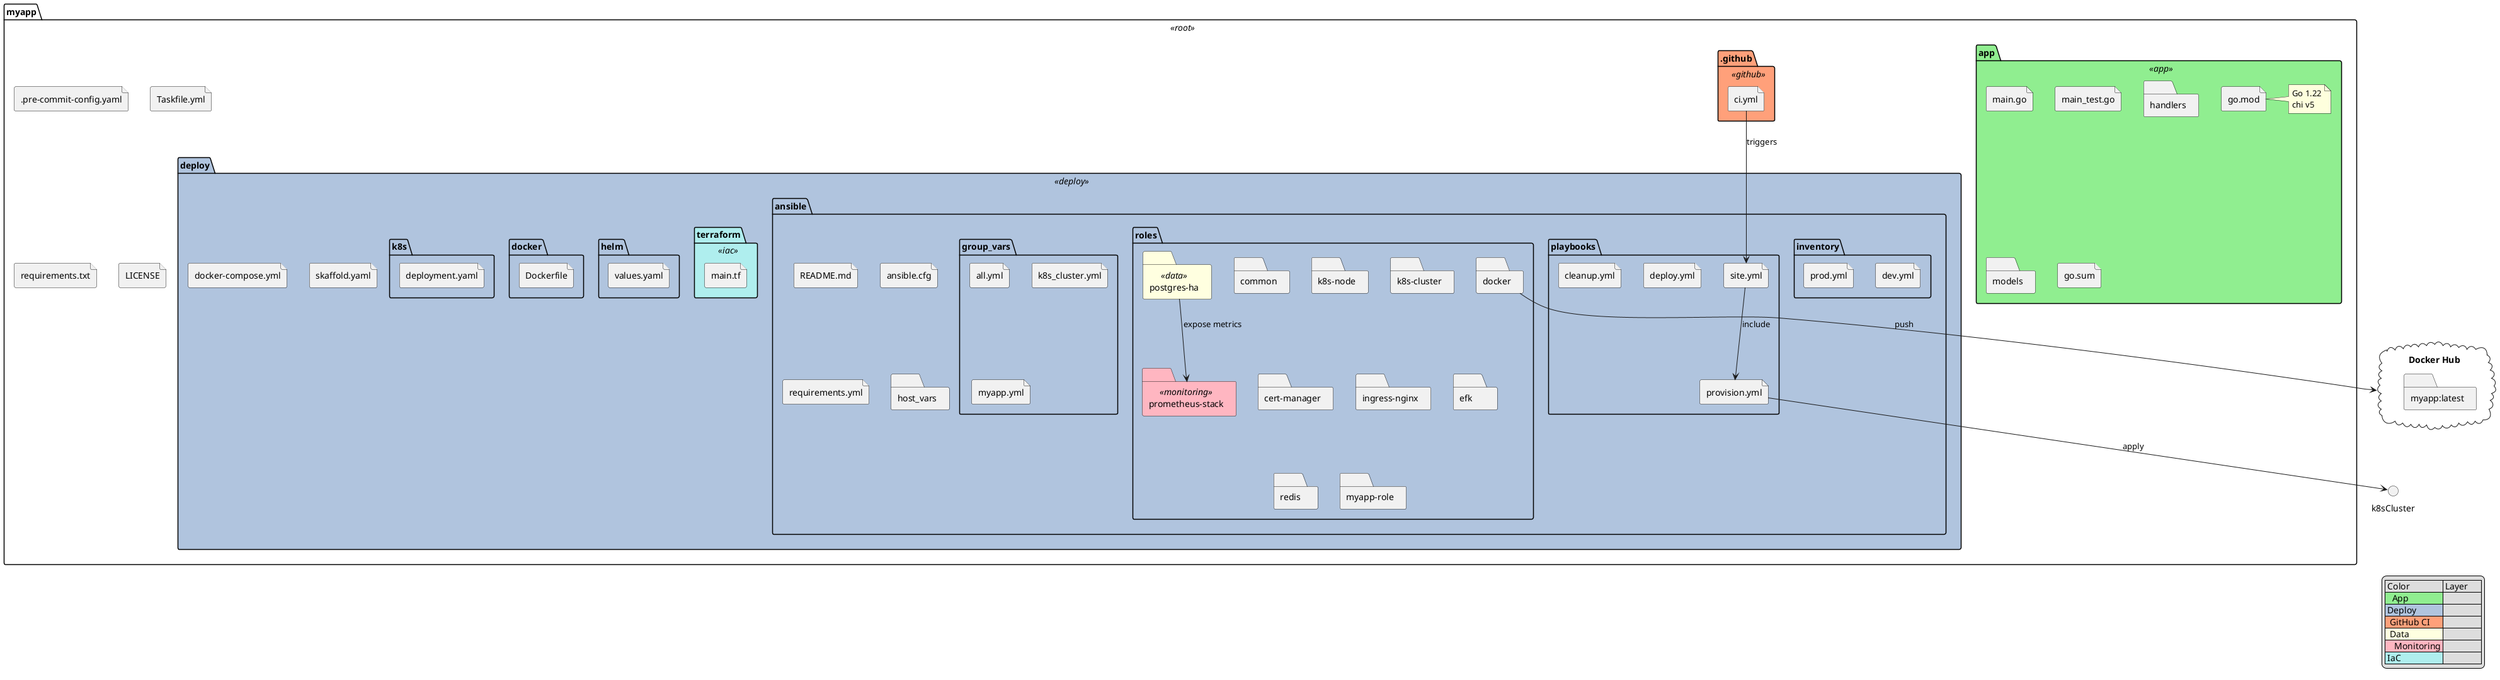 @startuml 123

' === цветовая схема по назначению ===
skinparam folderBackgroundColor<<root>>      White
skinparam folderBackgroundColor<<app>>       LightGreen
skinparam folderBackgroundColor<<deploy>>    LightSteelBlue
skinparam folderBackgroundColor<<github>>    LightSalmon
skinparam folderBackgroundColor<<data>>      LightYellow
skinparam folderBackgroundColor<<monitoring>> LightPink
skinparam folderBackgroundColor<<iac>>       PaleTurquoise

' === главный контейнер ===
folder "myapp" <<root>> {
  ' ---------- Слой приложения ----------
  folder "app" <<app>> {
    file "main.go"  as goMain
    file "main_test.go" as goTest
    folder "handlers"
    folder "models"
    file "go.mod"   as goMod
    file "go.sum"   as goSum

    note right of goMod
      Go 1.22
      chi v5
    end note
  }

  ' ---------- CI/CD ----------
  folder ".github" <<github>> {
    file "ci.yml"   as ci
  }

  ' ---------- Deploy ----------
  folder "deploy" <<deploy>> {
    folder "ansible" {
      file "README.md"
      file "ansible.cfg"
      file "requirements.yml"

      folder "inventory" {
        file "dev.yml"
        file "prod.yml"
      }



      folder "playbooks" {
        file "site.yml"      as site
        file "provision.yml" as provision
        file "deploy.yml"    as deployPlay
        file "cleanup.yml"
      }

      folder "roles" {
        folder "common"
        folder "docker" as dk
        folder "k8s-node"
        folder "k8s-cluster"
        folder "cert-manager"
        folder "ingress-nginx"
        folder "prometheus-stack" as prom <<monitoring>>
        folder "efk"
        folder "postgres-ha" as pg     <<data>>
        folder "redis"
        folder "myapp-role"
      }

      folder "group_vars" {
        file "all.yml"
        file "k8s_cluster.yml"
        file "myapp.yml"
      }

      folder "host_vars"
    }

    
    
    folder "terraform"  <<iac>> {
      file "main.tf"
    }
    folder "helm" {
      file "values.yaml"
    }
    folder "docker" {
      file "Dockerfile"
    }
    folder "k8s" {
      file "deployment.yaml"
    }
    file "skaffold.yaml"
    file "docker-compose.yml"
  }

  ' ---------- Misc ----------
  file ".pre-commit-config.yaml"
  file "Taskfile.yml"
  file "requirements.txt"
  file "LICENSE"
  file "README.md"
}

' ---------- потоки и зависимости ----------
ci --> site  : triggers
site --> provision : include
provision --> k8sCluster : apply
pg --> prom : expose metrics

cloud "Docker Hub"  as hub {
  folder "myapp:latest"
}
dk --> hub : push

' ---------- легенда ----------
legend right
  | Color | Layer      |
  |<#LightGreen>   App        |
  |<#LightSteelBlue> Deploy     |
  |<#LightSalmon>  GitHub CI  |
  |<#LightYellow>  Data       |
  |<#LightPink>    Monitoring |
  |<#PaleTurquoise> IaC        |
endlegend
@enduml